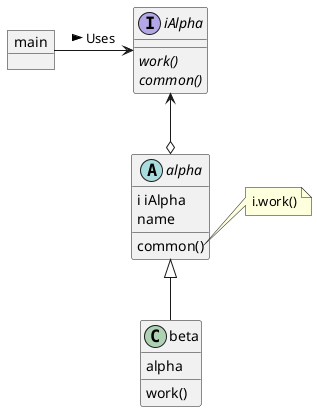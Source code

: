 @startuml
'https://plantuml.com/class-diagram

object main
interface iAlpha {
    {abstract}work()
	{abstract}common()
}
abstract class alpha {
    i iAlpha
    name
    common()
}
note right of alpha::common
    i.work()
end note
class beta {
    alpha
    work()
}

main -> iAlpha: Uses >
iAlpha <--o alpha
alpha <|-- beta

@enduml